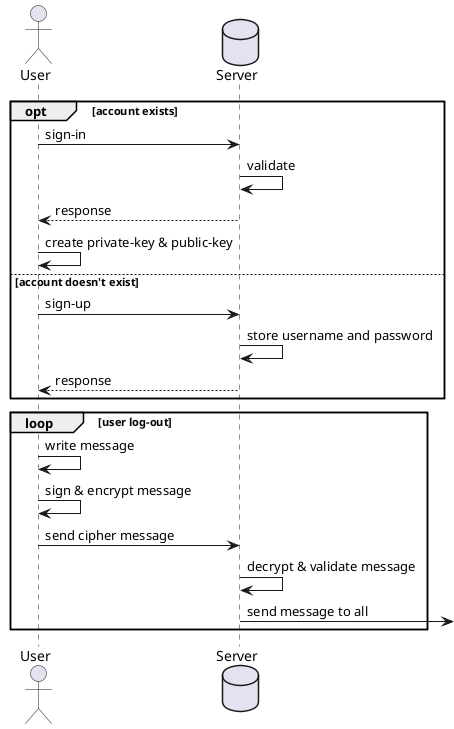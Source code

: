 @startuml

actor User as user
database Server as server

opt account exists
user -> server : sign-in
server -> server : validate
server --> user : response
user -> user : create private-key & public-key
else account doesn't exist
user -> server : sign-up
server -> server : store username and password
server --> user : response
end
loop user log-out
user -> user : write message
user -> user : sign & encrypt message
user -> server : send cipher message
server -> server : decrypt & validate message
server -> : send message to all
end

@enduml